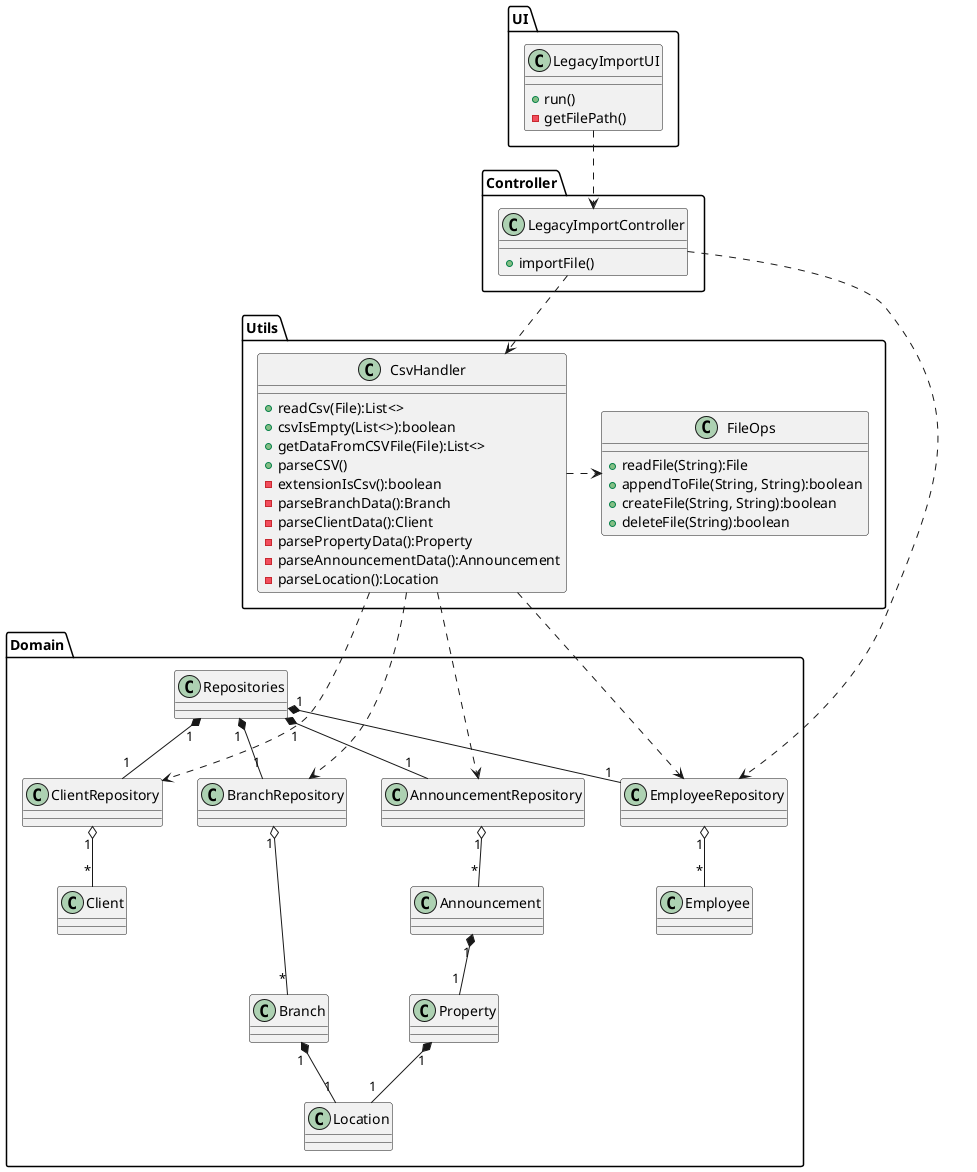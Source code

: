 @startuml
'https://plantuml.com/class-diagram
skinparam shadowing false
allowmixing

package UI {
    class LegacyImportUI{
        +run()
        -getFilePath()
    }
}

package Controller {
    class LegacyImportController{
        +importFile()
    }
}

package Utils{
    class CsvHandler{
        +readCsv(File):List<>
        +csvIsEmpty(List<>):boolean
        +getDataFromCSVFile(File):List<>
        +parseCSV()
        -extensionIsCsv():boolean
        -parseBranchData():Branch
        -parseClientData():Client
        -parsePropertyData():Property
        -parseAnnouncementData():Announcement
        -parseLocation():Location
    }

    class FileOps{
    +readFile(String):File
    +appendToFile(String, String):boolean
    +createFile(String, String):boolean
    +deleteFile(String):boolean

    }

    CsvHandler .> FileOps
}



package Domain{
    class Repositories
    class Employee
    class EmployeeRepository
    class Branch
    class BranchRepository
    class Announcement
    class AnnouncementRepository
    class Client
    class ClientRepository
    class Property
    class Location

}


LegacyImportUI -[dashed]-> LegacyImportController
LegacyImportController -[dashed]-> EmployeeRepository
LegacyImportController -[dashed]-> CsvHandler

CsvHandler --[dashed]-> EmployeeRepository
CsvHandler --[dashed]-> AnnouncementRepository
CsvHandler --[dashed]-> BranchRepository
CsvHandler --[dashed]-> ClientRepository


Repositories "1" *-- "1" EmployeeRepository
Repositories "1" *-- "1" ClientRepository
Repositories "1" *-- "1" AnnouncementRepository
Repositories "1" *-- "1" BranchRepository

EmployeeRepository "1" o-- "*" Employee
ClientRepository "1" o-- "*" Client
AnnouncementRepository "1" o-- "*" Announcement
BranchRepository "1" o-- "*" Branch

Announcement "1" *-- "1" Property


Branch "1" *-- "1" Location
Property "1" *-- "1" Location


@enduml